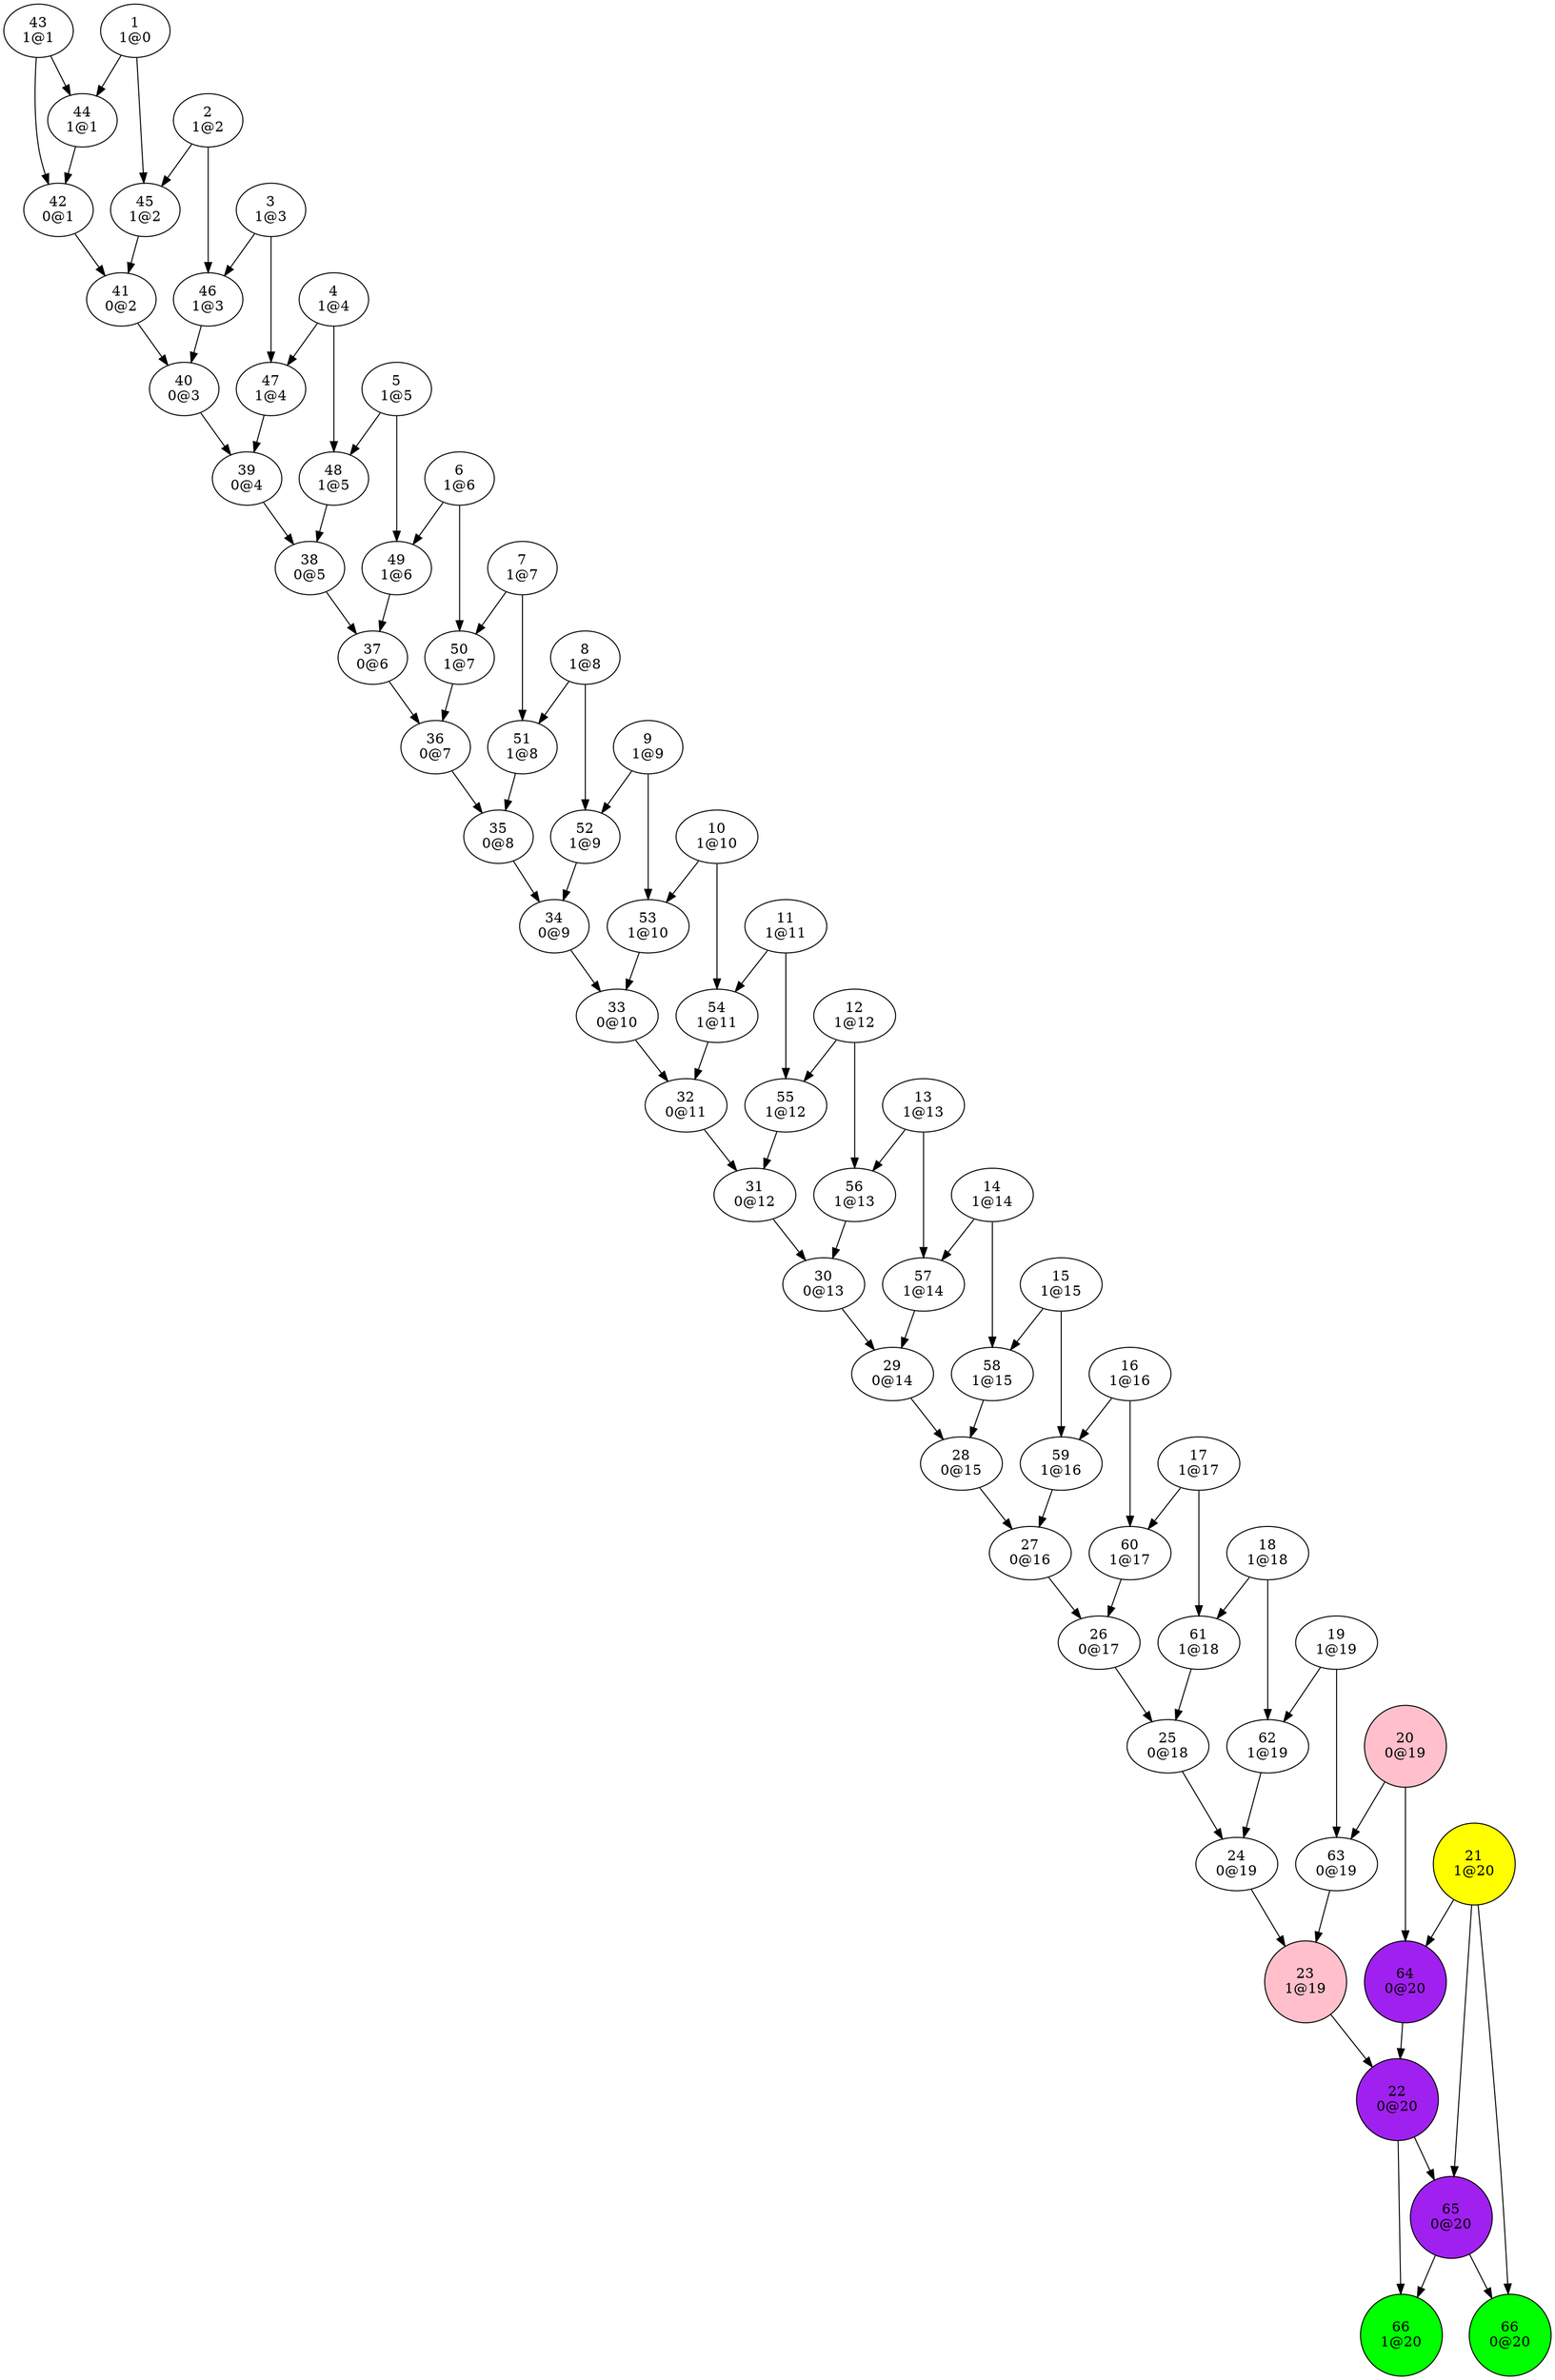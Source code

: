 digraph {
"1
1@0"->"44
1@1";
"1
1@0"->"45
1@2";
"2
1@2"->"45
1@2";
"2
1@2"->"46
1@3";
"3
1@3"->"46
1@3";
"3
1@3"->"47
1@4";
"4
1@4"->"47
1@4";
"4
1@4"->"48
1@5";
"5
1@5"->"48
1@5";
"5
1@5"->"49
1@6";
"6
1@6"->"49
1@6";
"6
1@6"->"50
1@7";
"7
1@7"->"50
1@7";
"7
1@7"->"51
1@8";
"8
1@8"->"51
1@8";
"8
1@8"->"52
1@9";
"9
1@9"->"52
1@9";
"9
1@9"->"53
1@10";
"10
1@10"->"53
1@10";
"10
1@10"->"54
1@11";
"11
1@11"->"54
1@11";
"11
1@11"->"55
1@12";
"12
1@12"->"55
1@12";
"12
1@12"->"56
1@13";
"13
1@13"->"56
1@13";
"13
1@13"->"57
1@14";
"14
1@14"->"57
1@14";
"14
1@14"->"58
1@15";
"15
1@15"->"58
1@15";
"15
1@15"->"59
1@16";
"16
1@16"->"59
1@16";
"16
1@16"->"60
1@17";
"17
1@17"->"60
1@17";
"17
1@17"->"61
1@18";
"18
1@18"->"61
1@18";
"18
1@18"->"62
1@19";
"19
1@19"->"62
1@19";
"19
1@19"->"63
0@19";
"20
0@19"->"63
0@19";
"20
0@19"->"64
0@20";
"21
1@20"->"64
0@20";
"21
1@20"->"65
0@20";
"21
1@20"->"66
0@20";
"22
0@20"->"65
0@20";
"22
0@20"->"66
1@20";
"23
1@19"->"22
0@20";
"24
0@19"->"23
1@19";
"25
0@18"->"24
0@19";
"26
0@17"->"25
0@18";
"27
0@16"->"26
0@17";
"28
0@15"->"27
0@16";
"29
0@14"->"28
0@15";
"30
0@13"->"29
0@14";
"31
0@12"->"30
0@13";
"32
0@11"->"31
0@12";
"33
0@10"->"32
0@11";
"34
0@9"->"33
0@10";
"35
0@8"->"34
0@9";
"36
0@7"->"35
0@8";
"37
0@6"->"36
0@7";
"38
0@5"->"37
0@6";
"39
0@4"->"38
0@5";
"40
0@3"->"39
0@4";
"41
0@2"->"40
0@3";
"42
0@1"->"41
0@2";
"43
1@1"->"42
0@1";
"43
1@1"->"44
1@1";
"44
1@1"->"42
0@1";
"45
1@2"->"41
0@2";
"46
1@3"->"40
0@3";
"47
1@4"->"39
0@4";
"48
1@5"->"38
0@5";
"49
1@6"->"37
0@6";
"50
1@7"->"36
0@7";
"51
1@8"->"35
0@8";
"52
1@9"->"34
0@9";
"53
1@10"->"33
0@10";
"54
1@11"->"32
0@11";
"55
1@12"->"31
0@12";
"56
1@13"->"30
0@13";
"57
1@14"->"29
0@14";
"58
1@15"->"28
0@15";
"59
1@16"->"27
0@16";
"60
1@17"->"26
0@17";
"61
1@18"->"25
0@18";
"62
1@19"->"24
0@19";
"63
0@19"->"23
1@19";
"64
0@20"->"22
0@20";
"65
0@20"->"66
0@20";
"65
0@20"->"66
1@20";
"66
0@20";
"66
1@20";
"20
0@19"[shape=circle, style=filled, fillcolor=pink];
"21
1@20"[shape=circle, style=filled, fillcolor=yellow];
"22
0@20"[shape=circle, style=filled, fillcolor=purple];
"23
1@19"[shape=circle, style=filled, fillcolor=pink];
"64
0@20"[shape=circle, style=filled, fillcolor=purple];
"65
0@20"[shape=circle, style=filled, fillcolor=purple];
"66
0@20"[shape=circle, style=filled, fillcolor=green];
"66
1@20"[shape=circle, style=filled, fillcolor=green];
}
